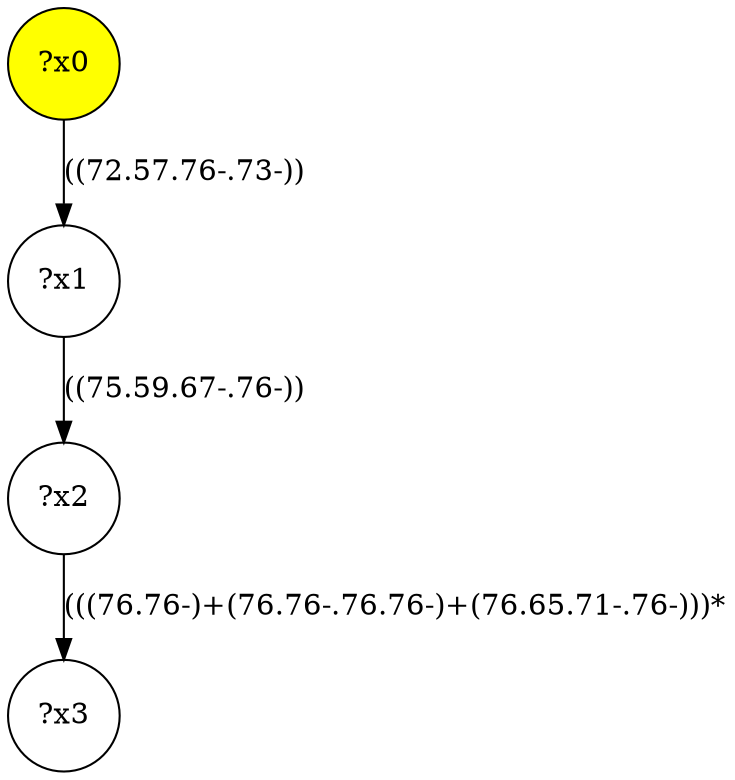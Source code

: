 digraph g {
	x0 [fillcolor="yellow", style="filled," shape=circle, label="?x0"];
	x1 [shape=circle, label="?x1"];
	x0 -> x1 [label="((72.57.76-.73-))"];
	x2 [shape=circle, label="?x2"];
	x1 -> x2 [label="((75.59.67-.76-))"];
	x3 [shape=circle, label="?x3"];
	x2 -> x3 [label="(((76.76-)+(76.76-.76.76-)+(76.65.71-.76-)))*"];
}
